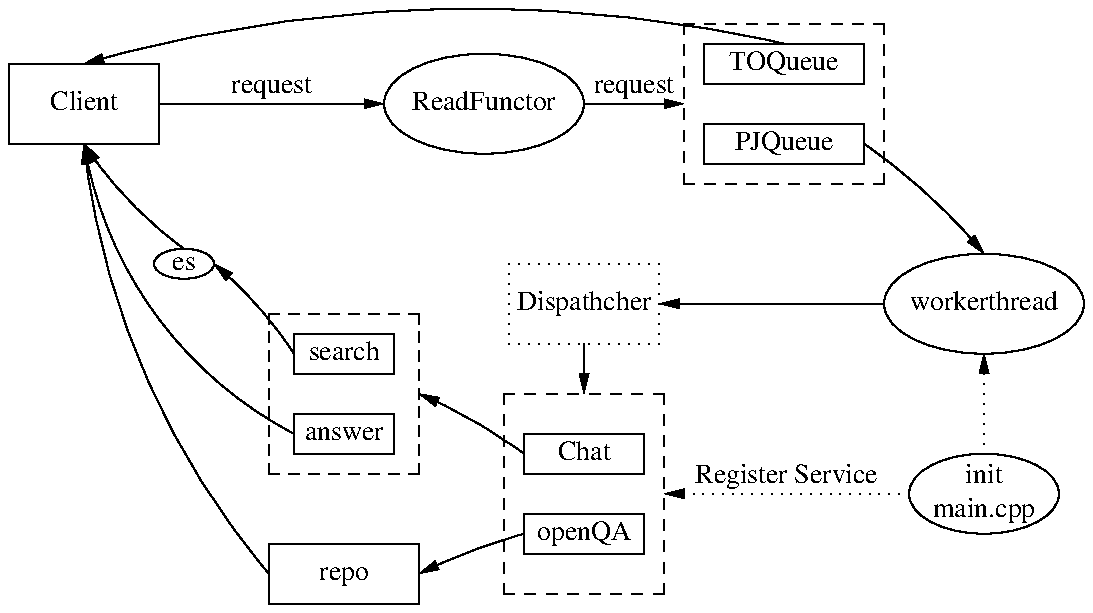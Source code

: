 .PS
up;
B1: ellipse height 0.4  "init" "main.cpp";
move 0.5;
E1: ellipse width 1.0 "workerthread"
B2: box width 0.8 dashed height 1 at B1 - 2.0,0.0
B3: box width 0.6 height 0.2 "Chat" at B2 + (0, 0.2)
B4: box width 0.6 height 0.2 "openQA" at B2 - (0, 0.2)

B5: box "Dispathcher" dotted height 0.4 at E1 - 2.0,0.0

B6: box dashed width 1.0 height 0.8 at E1 - (1.0, -1.0)
B7: box width 0.8 height 0.2 "TOQueue" at B6 + (0, 0.2)
B8: box width 0.8 height 0.2 "PJQueue" at B6 - (0, 0.2)

E2: ellipse "ReadFunctor" width 1.0 at B6 -(1.5, 0.0)

B9: box "Client" height 0.4 at E2 - (2.0, 0.0)

line dotted -> "Register Service" "" from B1.w to B2.e
line -> from E1.w to B5.e
line -> "request" "" from B9.e to E2.w
line -> from B5.s to B2.n
arrow -> "request" "" from E2.e to B6.w
arrow dotted -> from B1.n to E1.s
arc -> cw from B8.e to E1.n rad 3
arc -> from B7.n to B9.n rad 7

B10: box dashed height 0.8 at B2 - (1.2, -0.5)
B11: box width 0.5 height 0.2 "search" at B10 + (0, 0.2)
B12: box width 0.5 height 0.2 "answer" at B10 - (0, 0.2)

B13: box "repo" height 0.3 at B2 - (1.2, 0.4)
arc -> from B4.w to B13.e rad 3
arc -> from B3.w to B10.e rad 2.5
E3:  ellipse width 0.3 height 0.15 "es" at B9 - (-0.5, 0.8)
arc -> from B11.w to E3.e rad 2
arc -> cw from E3.n to B9.s rad 2
arc -> cw from B12.w to B9.s rad 2
arc -> cw from B13.w to B9.s rad 4
.PE